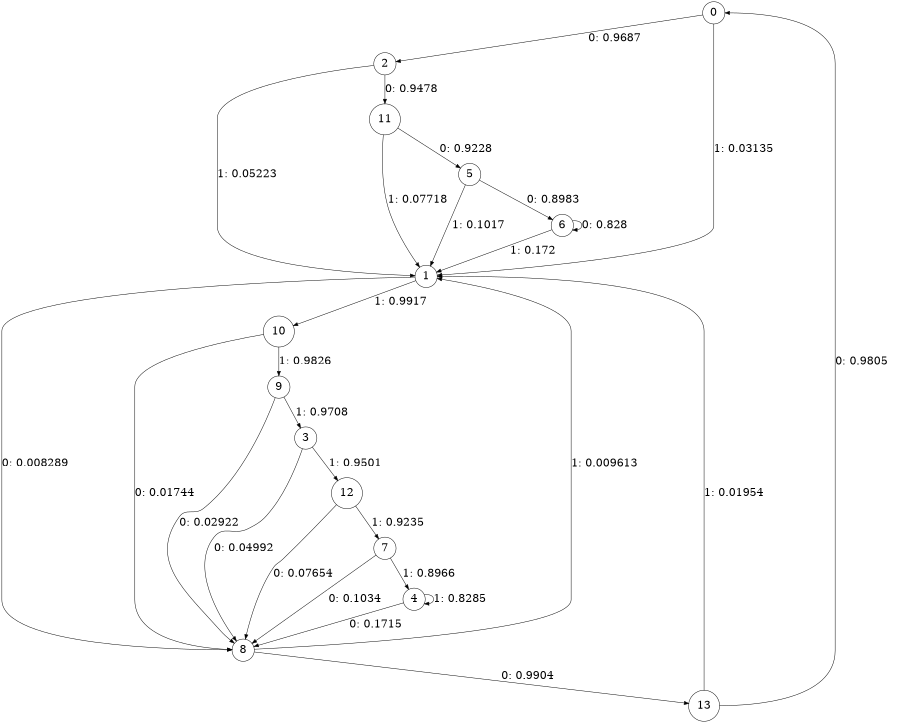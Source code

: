 digraph "ch4_random_source_L8" {
size = "6,8.5";
ratio = "fill";
node [shape = circle];
node [fontsize = 24];
edge [fontsize = 24];
0 -> 2 [label = "0: 0.9687   "];
0 -> 1 [label = "1: 0.03135  "];
1 -> 8 [label = "0: 0.008289  "];
1 -> 10 [label = "1: 0.9917   "];
2 -> 11 [label = "0: 0.9478   "];
2 -> 1 [label = "1: 0.05223  "];
3 -> 8 [label = "0: 0.04992  "];
3 -> 12 [label = "1: 0.9501   "];
4 -> 8 [label = "0: 0.1715   "];
4 -> 4 [label = "1: 0.8285   "];
5 -> 6 [label = "0: 0.8983   "];
5 -> 1 [label = "1: 0.1017   "];
6 -> 6 [label = "0: 0.828    "];
6 -> 1 [label = "1: 0.172    "];
7 -> 8 [label = "0: 0.1034   "];
7 -> 4 [label = "1: 0.8966   "];
8 -> 13 [label = "0: 0.9904   "];
8 -> 1 [label = "1: 0.009613  "];
9 -> 8 [label = "0: 0.02922  "];
9 -> 3 [label = "1: 0.9708   "];
10 -> 8 [label = "0: 0.01744  "];
10 -> 9 [label = "1: 0.9826   "];
11 -> 5 [label = "0: 0.9228   "];
11 -> 1 [label = "1: 0.07718  "];
12 -> 8 [label = "0: 0.07654  "];
12 -> 7 [label = "1: 0.9235   "];
13 -> 0 [label = "0: 0.9805   "];
13 -> 1 [label = "1: 0.01954  "];
}